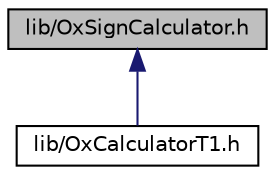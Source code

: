 digraph "lib/OxSignCalculator.h"
{
  edge [fontname="Helvetica",fontsize="10",labelfontname="Helvetica",labelfontsize="10"];
  node [fontname="Helvetica",fontsize="10",shape=record];
  Node1 [label="lib/OxSignCalculator.h",height=0.2,width=0.4,color="black", fillcolor="grey75", style="filled", fontcolor="black"];
  Node1 -> Node2 [dir="back",color="midnightblue",fontsize="10",style="solid"];
  Node2 [label="lib/OxCalculatorT1.h",height=0.2,width=0.4,color="black", fillcolor="white", style="filled",URL="$_ox_calculator_t1_8h_source.html"];
}
